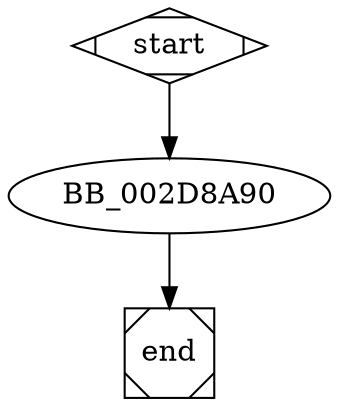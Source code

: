 digraph G {
  start -> BB_002D8A90;

  BB_002D8A90 -> end;

  start [shape=Mdiamond];
  end [shape=Msquare];
}
